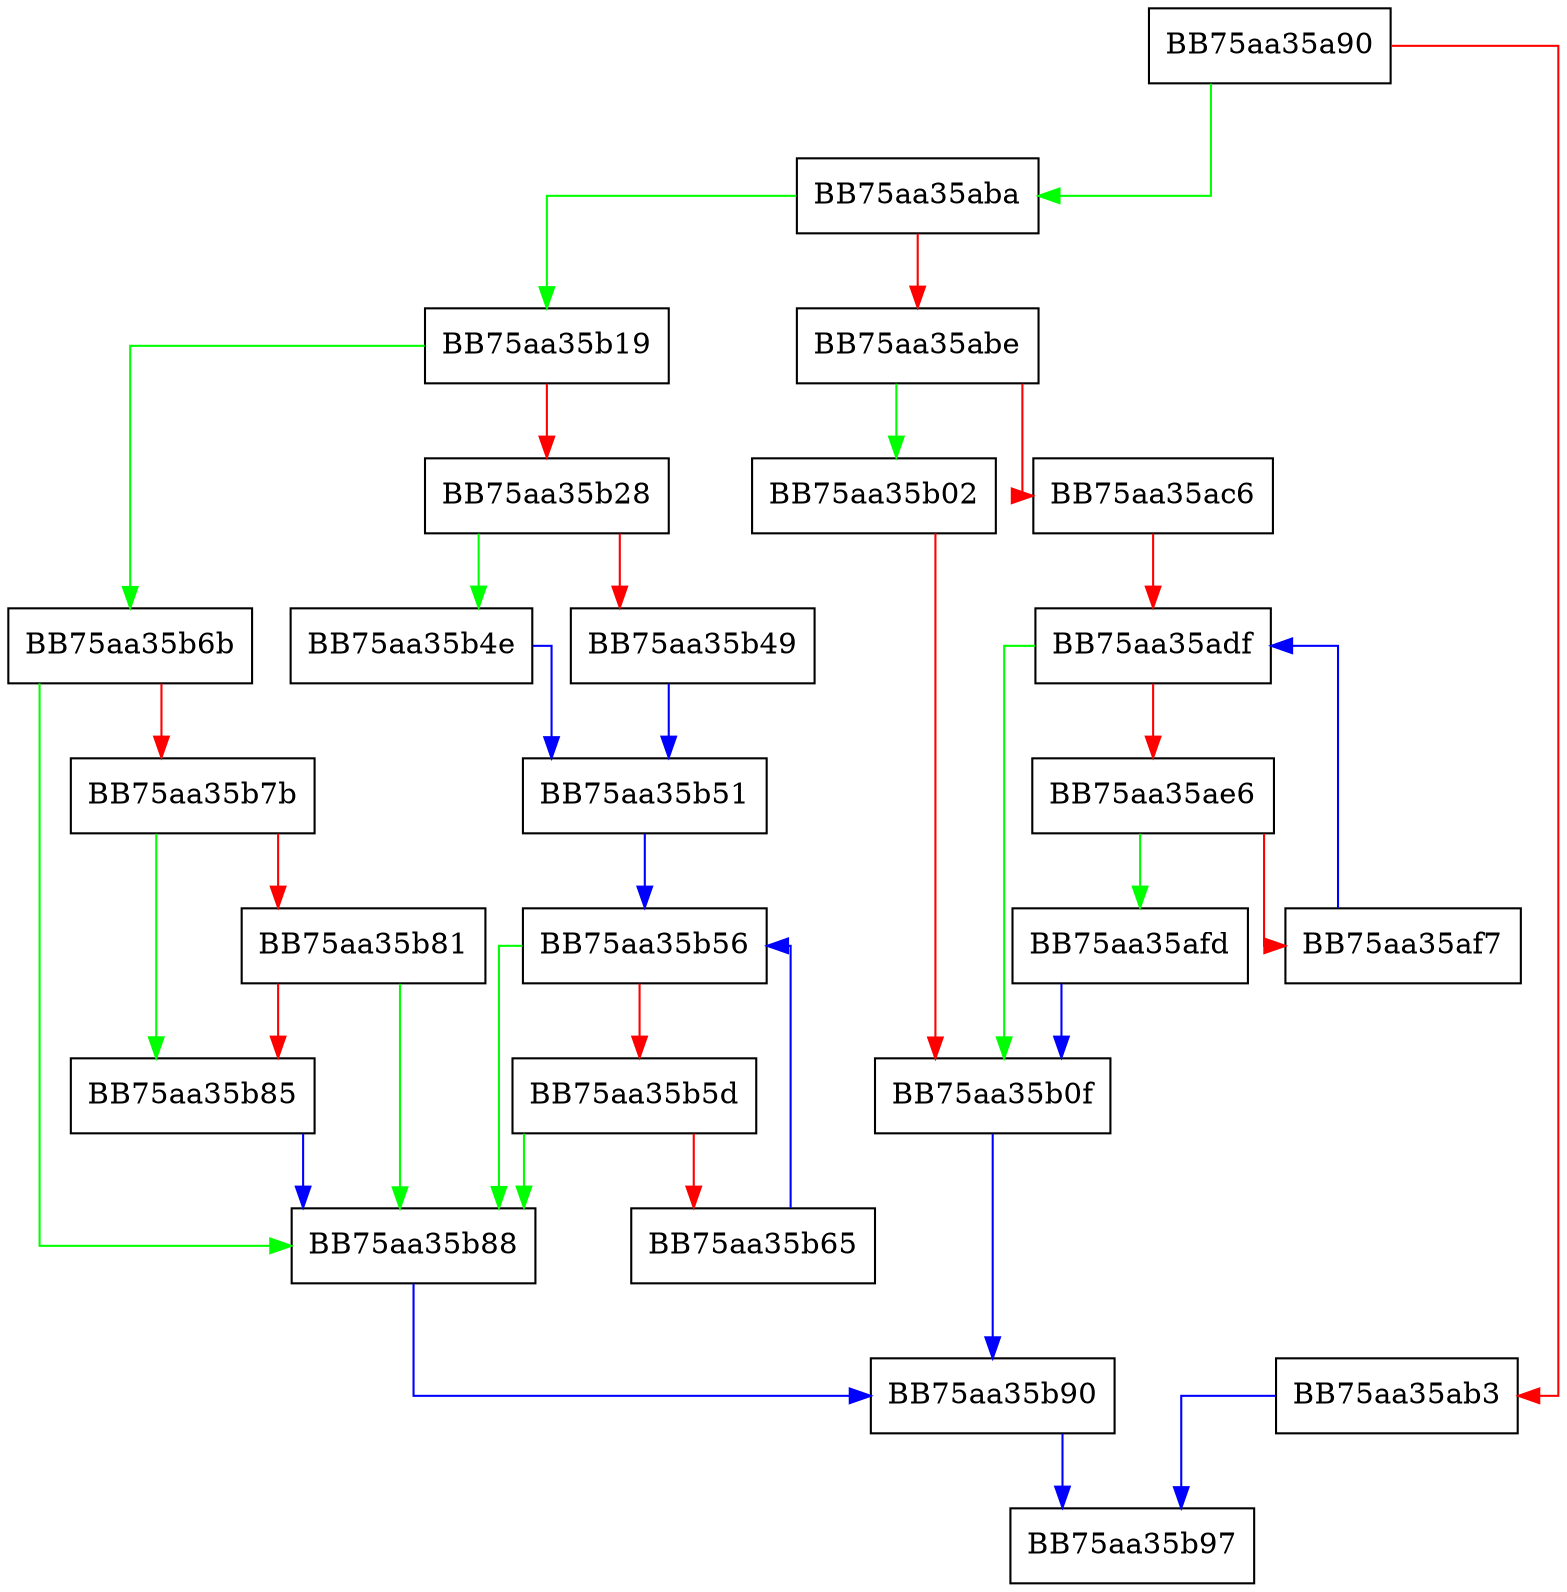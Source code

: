 digraph match_assert_backref {
  node [shape="box"];
  graph [splines=ortho];
  BB75aa35a90 -> BB75aa35aba [color="green"];
  BB75aa35a90 -> BB75aa35ab3 [color="red"];
  BB75aa35ab3 -> BB75aa35b97 [color="blue"];
  BB75aa35aba -> BB75aa35b19 [color="green"];
  BB75aa35aba -> BB75aa35abe [color="red"];
  BB75aa35abe -> BB75aa35b02 [color="green"];
  BB75aa35abe -> BB75aa35ac6 [color="red"];
  BB75aa35ac6 -> BB75aa35adf [color="red"];
  BB75aa35adf -> BB75aa35b0f [color="green"];
  BB75aa35adf -> BB75aa35ae6 [color="red"];
  BB75aa35ae6 -> BB75aa35afd [color="green"];
  BB75aa35ae6 -> BB75aa35af7 [color="red"];
  BB75aa35af7 -> BB75aa35adf [color="blue"];
  BB75aa35afd -> BB75aa35b0f [color="blue"];
  BB75aa35b02 -> BB75aa35b0f [color="red"];
  BB75aa35b0f -> BB75aa35b90 [color="blue"];
  BB75aa35b19 -> BB75aa35b6b [color="green"];
  BB75aa35b19 -> BB75aa35b28 [color="red"];
  BB75aa35b28 -> BB75aa35b4e [color="green"];
  BB75aa35b28 -> BB75aa35b49 [color="red"];
  BB75aa35b49 -> BB75aa35b51 [color="blue"];
  BB75aa35b4e -> BB75aa35b51 [color="blue"];
  BB75aa35b51 -> BB75aa35b56 [color="blue"];
  BB75aa35b56 -> BB75aa35b88 [color="green"];
  BB75aa35b56 -> BB75aa35b5d [color="red"];
  BB75aa35b5d -> BB75aa35b88 [color="green"];
  BB75aa35b5d -> BB75aa35b65 [color="red"];
  BB75aa35b65 -> BB75aa35b56 [color="blue"];
  BB75aa35b6b -> BB75aa35b88 [color="green"];
  BB75aa35b6b -> BB75aa35b7b [color="red"];
  BB75aa35b7b -> BB75aa35b85 [color="green"];
  BB75aa35b7b -> BB75aa35b81 [color="red"];
  BB75aa35b81 -> BB75aa35b88 [color="green"];
  BB75aa35b81 -> BB75aa35b85 [color="red"];
  BB75aa35b85 -> BB75aa35b88 [color="blue"];
  BB75aa35b88 -> BB75aa35b90 [color="blue"];
  BB75aa35b90 -> BB75aa35b97 [color="blue"];
}